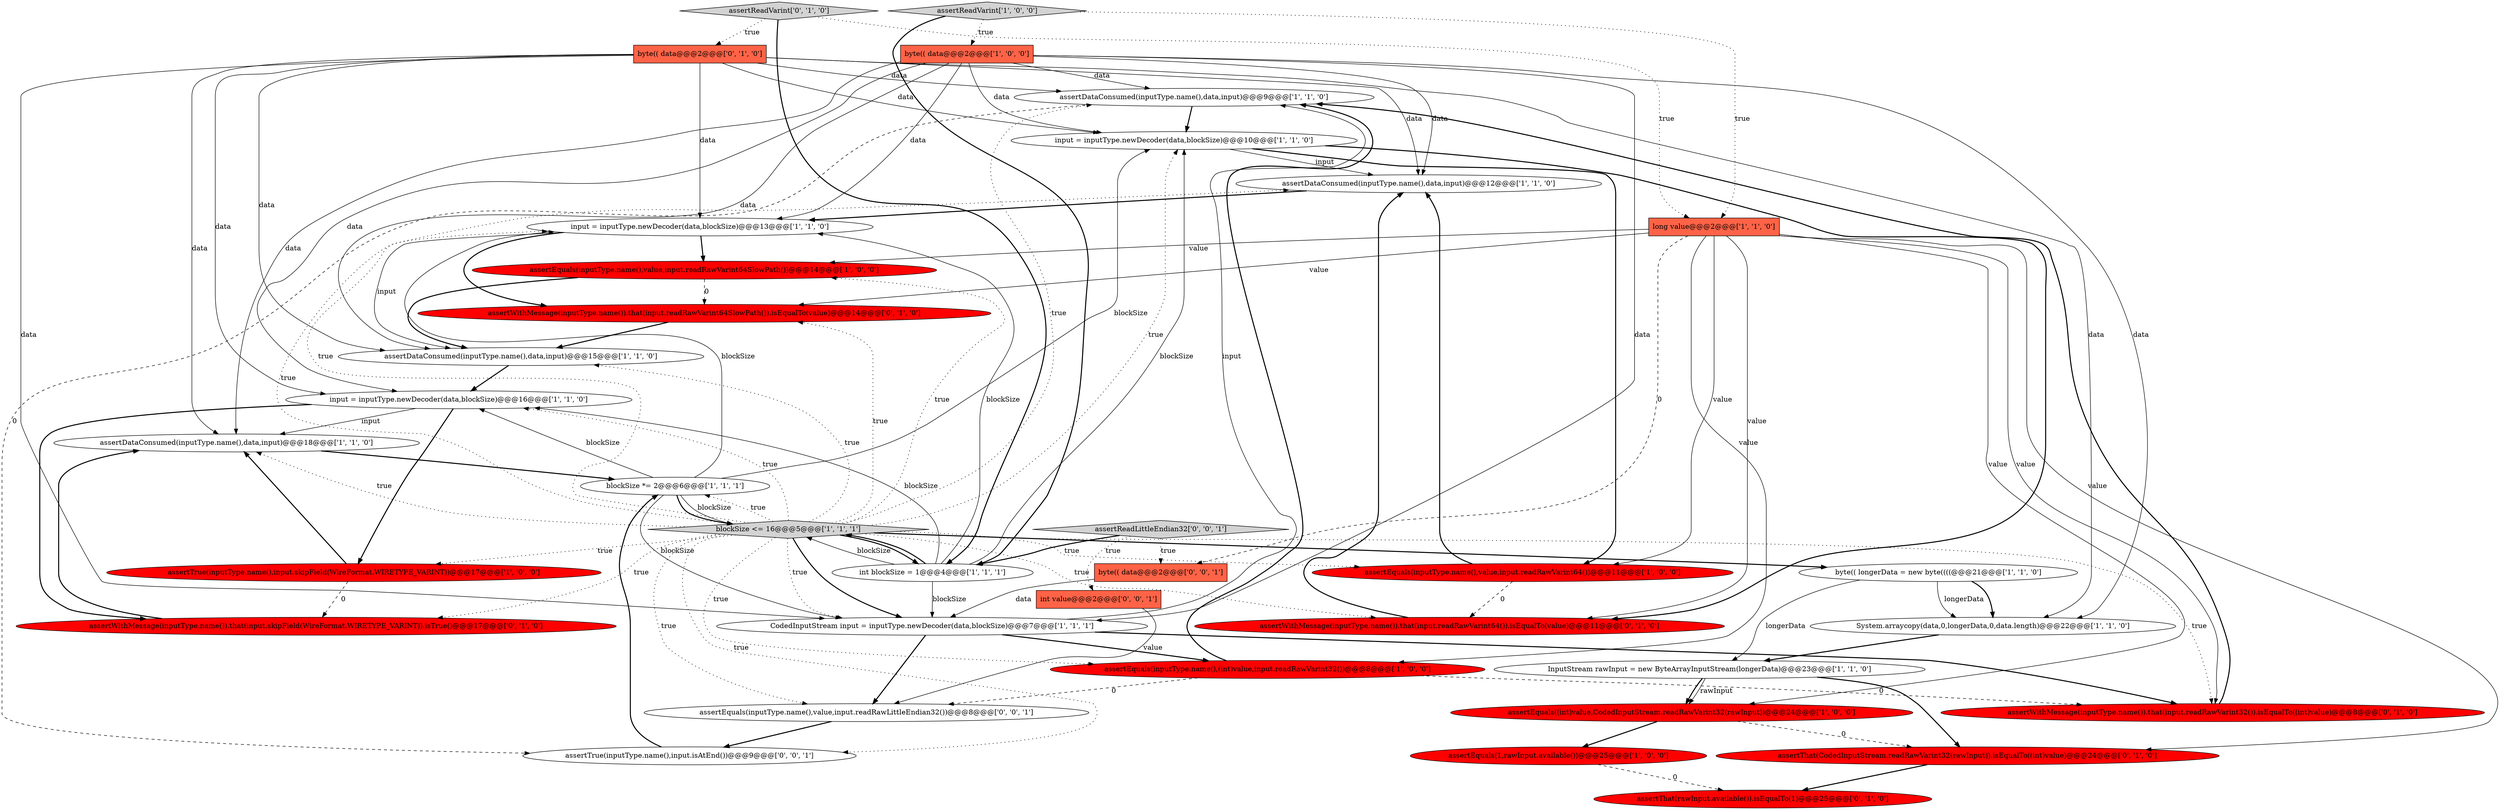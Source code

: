 digraph {
16 [style = filled, label = "assertDataConsumed(inputType.name(),data,input)@@@9@@@['1', '1', '0']", fillcolor = white, shape = ellipse image = "AAA0AAABBB1BBB"];
7 [style = filled, label = "assertDataConsumed(inputType.name(),data,input)@@@18@@@['1', '1', '0']", fillcolor = white, shape = ellipse image = "AAA0AAABBB1BBB"];
11 [style = filled, label = "assertDataConsumed(inputType.name(),data,input)@@@12@@@['1', '1', '0']", fillcolor = white, shape = ellipse image = "AAA0AAABBB1BBB"];
15 [style = filled, label = "assertEquals(inputType.name(),value,input.readRawVarint64SlowPath())@@@14@@@['1', '0', '0']", fillcolor = red, shape = ellipse image = "AAA1AAABBB1BBB"];
25 [style = filled, label = "assertThat(CodedInputStream.readRawVarint32(rawInput)).isEqualTo((int)value)@@@24@@@['0', '1', '0']", fillcolor = red, shape = ellipse image = "AAA1AAABBB2BBB"];
12 [style = filled, label = "assertEquals(1,rawInput.available())@@@25@@@['1', '0', '0']", fillcolor = red, shape = ellipse image = "AAA1AAABBB1BBB"];
6 [style = filled, label = "blockSize *= 2@@@6@@@['1', '1', '1']", fillcolor = white, shape = ellipse image = "AAA0AAABBB1BBB"];
30 [style = filled, label = "assertWithMessage(inputType.name()).that(input.readRawVarint64SlowPath()).isEqualTo(value)@@@14@@@['0', '1', '0']", fillcolor = red, shape = ellipse image = "AAA1AAABBB2BBB"];
14 [style = filled, label = "input = inputType.newDecoder(data,blockSize)@@@10@@@['1', '1', '0']", fillcolor = white, shape = ellipse image = "AAA0AAABBB1BBB"];
24 [style = filled, label = "assertWithMessage(inputType.name()).that(input.skipField(WireFormat.WIRETYPE_VARINT)).isTrue()@@@17@@@['0', '1', '0']", fillcolor = red, shape = ellipse image = "AAA1AAABBB2BBB"];
10 [style = filled, label = "byte(( longerData = new byte((((@@@21@@@['1', '1', '0']", fillcolor = white, shape = ellipse image = "AAA0AAABBB1BBB"];
3 [style = filled, label = "assertEquals(inputType.name(),value,input.readRawVarint64())@@@11@@@['1', '0', '0']", fillcolor = red, shape = ellipse image = "AAA1AAABBB1BBB"];
0 [style = filled, label = "System.arraycopy(data,0,longerData,0,data.length)@@@22@@@['1', '1', '0']", fillcolor = white, shape = ellipse image = "AAA0AAABBB1BBB"];
2 [style = filled, label = "InputStream rawInput = new ByteArrayInputStream(longerData)@@@23@@@['1', '1', '0']", fillcolor = white, shape = ellipse image = "AAA0AAABBB1BBB"];
27 [style = filled, label = "assertWithMessage(inputType.name()).that(input.readRawVarint32()).isEqualTo((int)value)@@@8@@@['0', '1', '0']", fillcolor = red, shape = ellipse image = "AAA1AAABBB2BBB"];
22 [style = filled, label = "assertDataConsumed(inputType.name(),data,input)@@@15@@@['1', '1', '0']", fillcolor = white, shape = ellipse image = "AAA0AAABBB1BBB"];
9 [style = filled, label = "long value@@@2@@@['1', '1', '0']", fillcolor = tomato, shape = box image = "AAA0AAABBB1BBB"];
34 [style = filled, label = "assertReadLittleEndian32['0', '0', '1']", fillcolor = lightgray, shape = diamond image = "AAA0AAABBB3BBB"];
23 [style = filled, label = "byte(( data@@@2@@@['0', '1', '0']", fillcolor = tomato, shape = box image = "AAA0AAABBB2BBB"];
33 [style = filled, label = "byte(( data@@@2@@@['0', '0', '1']", fillcolor = tomato, shape = box image = "AAA0AAABBB3BBB"];
28 [style = filled, label = "assertWithMessage(inputType.name()).that(input.readRawVarint64()).isEqualTo(value)@@@11@@@['0', '1', '0']", fillcolor = red, shape = ellipse image = "AAA1AAABBB2BBB"];
4 [style = filled, label = "input = inputType.newDecoder(data,blockSize)@@@16@@@['1', '1', '0']", fillcolor = white, shape = ellipse image = "AAA0AAABBB1BBB"];
32 [style = filled, label = "int value@@@2@@@['0', '0', '1']", fillcolor = tomato, shape = box image = "AAA0AAABBB3BBB"];
5 [style = filled, label = "assertTrue(inputType.name(),input.skipField(WireFormat.WIRETYPE_VARINT))@@@17@@@['1', '0', '0']", fillcolor = red, shape = ellipse image = "AAA1AAABBB1BBB"];
8 [style = filled, label = "assertReadVarint['1', '0', '0']", fillcolor = lightgray, shape = diamond image = "AAA0AAABBB1BBB"];
21 [style = filled, label = "assertEquals(inputType.name(),(int)value,input.readRawVarint32())@@@8@@@['1', '0', '0']", fillcolor = red, shape = ellipse image = "AAA1AAABBB1BBB"];
1 [style = filled, label = "byte(( data@@@2@@@['1', '0', '0']", fillcolor = tomato, shape = box image = "AAA0AAABBB1BBB"];
19 [style = filled, label = "int blockSize = 1@@@4@@@['1', '1', '1']", fillcolor = white, shape = ellipse image = "AAA0AAABBB1BBB"];
31 [style = filled, label = "assertTrue(inputType.name(),input.isAtEnd())@@@9@@@['0', '0', '1']", fillcolor = white, shape = ellipse image = "AAA0AAABBB3BBB"];
35 [style = filled, label = "assertEquals(inputType.name(),value,input.readRawLittleEndian32())@@@8@@@['0', '0', '1']", fillcolor = white, shape = ellipse image = "AAA0AAABBB3BBB"];
18 [style = filled, label = "assertEquals((int)value,CodedInputStream.readRawVarint32(rawInput))@@@24@@@['1', '0', '0']", fillcolor = red, shape = ellipse image = "AAA1AAABBB1BBB"];
26 [style = filled, label = "assertThat(rawInput.available()).isEqualTo(1)@@@25@@@['0', '1', '0']", fillcolor = red, shape = ellipse image = "AAA1AAABBB2BBB"];
17 [style = filled, label = "input = inputType.newDecoder(data,blockSize)@@@13@@@['1', '1', '0']", fillcolor = white, shape = ellipse image = "AAA0AAABBB1BBB"];
29 [style = filled, label = "assertReadVarint['0', '1', '0']", fillcolor = lightgray, shape = diamond image = "AAA0AAABBB2BBB"];
20 [style = filled, label = "blockSize <= 16@@@5@@@['1', '1', '1']", fillcolor = lightgray, shape = diamond image = "AAA0AAABBB1BBB"];
13 [style = filled, label = "CodedInputStream input = inputType.newDecoder(data,blockSize)@@@7@@@['1', '1', '1']", fillcolor = white, shape = ellipse image = "AAA0AAABBB1BBB"];
14->3 [style = bold, label=""];
23->11 [style = solid, label="data"];
29->9 [style = dotted, label="true"];
20->11 [style = dotted, label="true"];
16->31 [style = dashed, label="0"];
5->24 [style = dashed, label="0"];
20->27 [style = dotted, label="true"];
14->28 [style = bold, label=""];
29->23 [style = dotted, label="true"];
9->3 [style = solid, label="value"];
1->16 [style = solid, label="data"];
1->11 [style = solid, label="data"];
22->4 [style = bold, label=""];
12->26 [style = dashed, label="0"];
1->7 [style = solid, label="data"];
1->0 [style = solid, label="data"];
17->22 [style = solid, label="input"];
31->6 [style = bold, label=""];
20->30 [style = dotted, label="true"];
13->16 [style = solid, label="input"];
20->31 [style = dotted, label="true"];
6->13 [style = solid, label="blockSize"];
21->16 [style = bold, label=""];
16->14 [style = bold, label=""];
9->21 [style = solid, label="value"];
20->13 [style = dotted, label="true"];
2->25 [style = bold, label=""];
20->15 [style = dotted, label="true"];
18->25 [style = dashed, label="0"];
19->14 [style = solid, label="blockSize"];
10->0 [style = solid, label="longerData"];
35->31 [style = bold, label=""];
23->13 [style = solid, label="data"];
34->19 [style = bold, label=""];
20->24 [style = dotted, label="true"];
19->20 [style = bold, label=""];
3->11 [style = bold, label=""];
18->12 [style = bold, label=""];
15->30 [style = dashed, label="0"];
2->18 [style = bold, label=""];
23->17 [style = solid, label="data"];
27->16 [style = bold, label=""];
20->5 [style = dotted, label="true"];
32->35 [style = solid, label="value"];
23->14 [style = solid, label="data"];
9->30 [style = solid, label="value"];
10->0 [style = bold, label=""];
7->6 [style = bold, label=""];
25->26 [style = bold, label=""];
23->16 [style = solid, label="data"];
17->15 [style = bold, label=""];
23->4 [style = solid, label="data"];
20->3 [style = dotted, label="true"];
1->17 [style = solid, label="data"];
6->4 [style = solid, label="blockSize"];
11->17 [style = bold, label=""];
5->7 [style = bold, label=""];
20->22 [style = dotted, label="true"];
4->7 [style = solid, label="input"];
20->19 [style = bold, label=""];
24->7 [style = bold, label=""];
20->6 [style = dotted, label="true"];
6->17 [style = solid, label="blockSize"];
20->35 [style = dotted, label="true"];
3->28 [style = dashed, label="0"];
20->13 [style = bold, label=""];
4->24 [style = bold, label=""];
21->27 [style = dashed, label="0"];
20->17 [style = dotted, label="true"];
1->22 [style = solid, label="data"];
20->14 [style = dotted, label="true"];
1->13 [style = solid, label="data"];
20->7 [style = dotted, label="true"];
33->13 [style = solid, label="data"];
23->7 [style = solid, label="data"];
15->22 [style = bold, label=""];
19->4 [style = solid, label="blockSize"];
6->20 [style = bold, label=""];
13->27 [style = bold, label=""];
29->19 [style = bold, label=""];
9->18 [style = solid, label="value"];
20->4 [style = dotted, label="true"];
19->20 [style = solid, label="blockSize"];
34->33 [style = dotted, label="true"];
1->4 [style = solid, label="data"];
10->2 [style = solid, label="longerData"];
8->9 [style = dotted, label="true"];
21->35 [style = dashed, label="0"];
23->22 [style = solid, label="data"];
4->5 [style = bold, label=""];
14->11 [style = solid, label="input"];
34->32 [style = dotted, label="true"];
23->0 [style = solid, label="data"];
6->14 [style = solid, label="blockSize"];
30->22 [style = bold, label=""];
8->19 [style = bold, label=""];
28->11 [style = bold, label=""];
0->2 [style = bold, label=""];
9->25 [style = solid, label="value"];
17->30 [style = bold, label=""];
20->21 [style = dotted, label="true"];
19->17 [style = solid, label="blockSize"];
9->33 [style = dashed, label="0"];
1->14 [style = solid, label="data"];
20->10 [style = bold, label=""];
8->1 [style = dotted, label="true"];
9->15 [style = solid, label="value"];
19->13 [style = solid, label="blockSize"];
20->28 [style = dotted, label="true"];
6->20 [style = solid, label="blockSize"];
9->27 [style = solid, label="value"];
9->28 [style = solid, label="value"];
13->21 [style = bold, label=""];
13->35 [style = bold, label=""];
20->16 [style = dotted, label="true"];
2->18 [style = solid, label="rawInput"];
}
